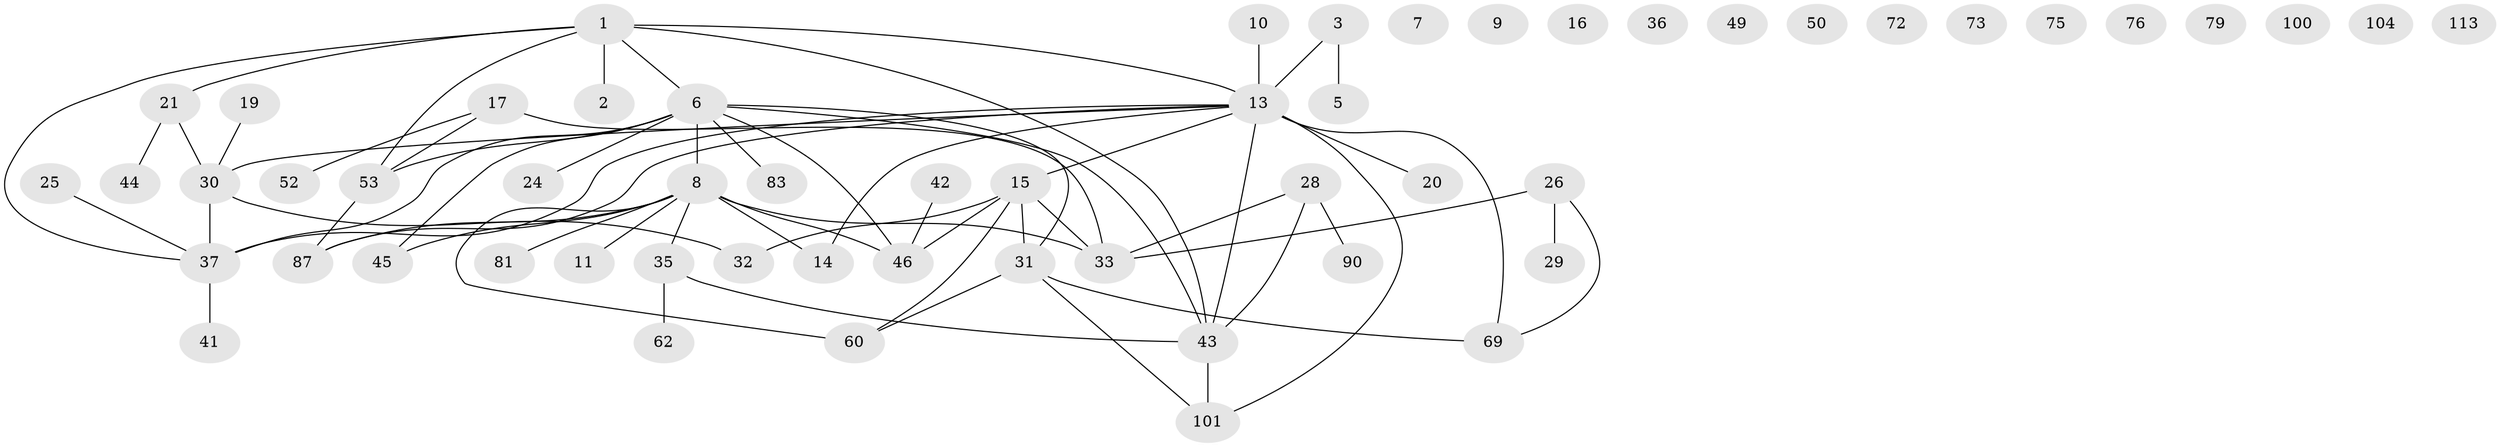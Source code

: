 // original degree distribution, {3: 0.17699115044247787, 1: 0.22123893805309736, 0: 0.12389380530973451, 2: 0.24778761061946902, 4: 0.168141592920354, 5: 0.04424778761061947, 6: 0.017699115044247787}
// Generated by graph-tools (version 1.1) at 2025/16/03/04/25 18:16:28]
// undirected, 56 vertices, 66 edges
graph export_dot {
graph [start="1"]
  node [color=gray90,style=filled];
  1 [super="+4+12"];
  2;
  3 [super="+85"];
  5 [super="+99"];
  6 [super="+54+23"];
  7;
  8 [super="+22+27"];
  9;
  10 [super="+110"];
  11;
  13 [super="+89+61+18"];
  14;
  15 [super="+77"];
  16;
  17 [super="+98+66"];
  19;
  20 [super="+63"];
  21 [super="+55"];
  24;
  25;
  26 [super="+34+65"];
  28 [super="+58+47"];
  29;
  30 [super="+67+51+59"];
  31 [super="+64+57"];
  32;
  33 [super="+39+86"];
  35 [super="+91"];
  36;
  37 [super="+38"];
  41;
  42;
  43 [super="+70"];
  44 [super="+102"];
  45 [super="+88+105"];
  46;
  49;
  50;
  52;
  53 [super="+74+56"];
  60 [super="+92"];
  62;
  69 [super="+109"];
  72;
  73;
  75;
  76;
  79;
  81;
  83 [super="+108"];
  87;
  90;
  100;
  101 [super="+107"];
  104;
  113;
  1 -- 2;
  1 -- 53;
  1 -- 13;
  1 -- 21;
  1 -- 6;
  1 -- 37;
  1 -- 43;
  3 -- 5;
  3 -- 13;
  6 -- 8 [weight=2];
  6 -- 83;
  6 -- 37;
  6 -- 24;
  6 -- 43;
  6 -- 53;
  6 -- 45;
  6 -- 46;
  6 -- 31;
  8 -- 60 [weight=2];
  8 -- 33;
  8 -- 35;
  8 -- 11;
  8 -- 45;
  8 -- 14;
  8 -- 46;
  8 -- 81;
  8 -- 87;
  10 -- 13;
  13 -- 14;
  13 -- 101;
  13 -- 69 [weight=2];
  13 -- 37;
  13 -- 15;
  13 -- 20;
  13 -- 87;
  13 -- 30;
  13 -- 43;
  15 -- 32;
  15 -- 46;
  15 -- 60;
  15 -- 33;
  15 -- 31;
  17 -- 53;
  17 -- 33 [weight=2];
  17 -- 52;
  19 -- 30;
  21 -- 30;
  21 -- 44;
  25 -- 37;
  26 -- 33;
  26 -- 69;
  26 -- 29;
  28 -- 33;
  28 -- 90;
  28 -- 43;
  30 -- 37;
  30 -- 32;
  31 -- 101;
  31 -- 69;
  31 -- 60;
  35 -- 62;
  35 -- 43;
  37 -- 41;
  42 -- 46;
  43 -- 101;
  53 -- 87;
}
